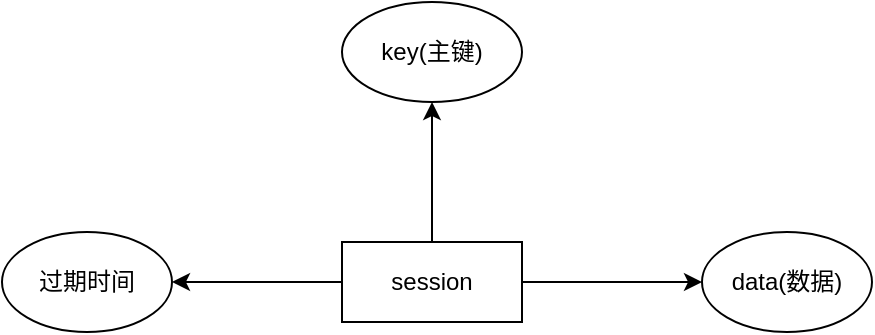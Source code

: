 <mxfile version="26.2.12">
  <diagram name="第 1 页" id="qE1U5kidIyP4kl9Y2REw">
    <mxGraphModel dx="743" dy="494" grid="1" gridSize="10" guides="1" tooltips="1" connect="1" arrows="1" fold="1" page="1" pageScale="1" pageWidth="827" pageHeight="1169" math="0" shadow="0">
      <root>
        <mxCell id="0" />
        <mxCell id="1" parent="0" />
        <mxCell id="VlY9a2Zy-96YYWf2oBim-6" value="" style="edgeStyle=orthogonalEdgeStyle;rounded=0;orthogonalLoop=1;jettySize=auto;html=1;" edge="1" parent="1" source="VlY9a2Zy-96YYWf2oBim-1" target="VlY9a2Zy-96YYWf2oBim-5">
          <mxGeometry relative="1" as="geometry" />
        </mxCell>
        <mxCell id="VlY9a2Zy-96YYWf2oBim-8" style="edgeStyle=orthogonalEdgeStyle;rounded=0;orthogonalLoop=1;jettySize=auto;html=1;exitX=0.5;exitY=0;exitDx=0;exitDy=0;" edge="1" parent="1" source="VlY9a2Zy-96YYWf2oBim-1" target="VlY9a2Zy-96YYWf2oBim-2">
          <mxGeometry relative="1" as="geometry" />
        </mxCell>
        <mxCell id="VlY9a2Zy-96YYWf2oBim-9" style="edgeStyle=orthogonalEdgeStyle;rounded=0;orthogonalLoop=1;jettySize=auto;html=1;exitX=0;exitY=0.5;exitDx=0;exitDy=0;entryX=1;entryY=0.5;entryDx=0;entryDy=0;" edge="1" parent="1" source="VlY9a2Zy-96YYWf2oBim-1" target="VlY9a2Zy-96YYWf2oBim-7">
          <mxGeometry relative="1" as="geometry" />
        </mxCell>
        <mxCell id="VlY9a2Zy-96YYWf2oBim-1" value="session" style="rounded=0;whiteSpace=wrap;html=1;" vertex="1" parent="1">
          <mxGeometry x="310" y="600" width="90" height="40" as="geometry" />
        </mxCell>
        <mxCell id="VlY9a2Zy-96YYWf2oBim-2" value="key(主键)" style="ellipse;whiteSpace=wrap;html=1;" vertex="1" parent="1">
          <mxGeometry x="310" y="480" width="90" height="50" as="geometry" />
        </mxCell>
        <mxCell id="VlY9a2Zy-96YYWf2oBim-5" value="data(数据)" style="ellipse;whiteSpace=wrap;html=1;rounded=0;" vertex="1" parent="1">
          <mxGeometry x="490" y="595" width="85" height="50" as="geometry" />
        </mxCell>
        <mxCell id="VlY9a2Zy-96YYWf2oBim-7" value="过期时间" style="ellipse;whiteSpace=wrap;html=1;rounded=0;" vertex="1" parent="1">
          <mxGeometry x="140" y="595" width="85" height="50" as="geometry" />
        </mxCell>
      </root>
    </mxGraphModel>
  </diagram>
</mxfile>
